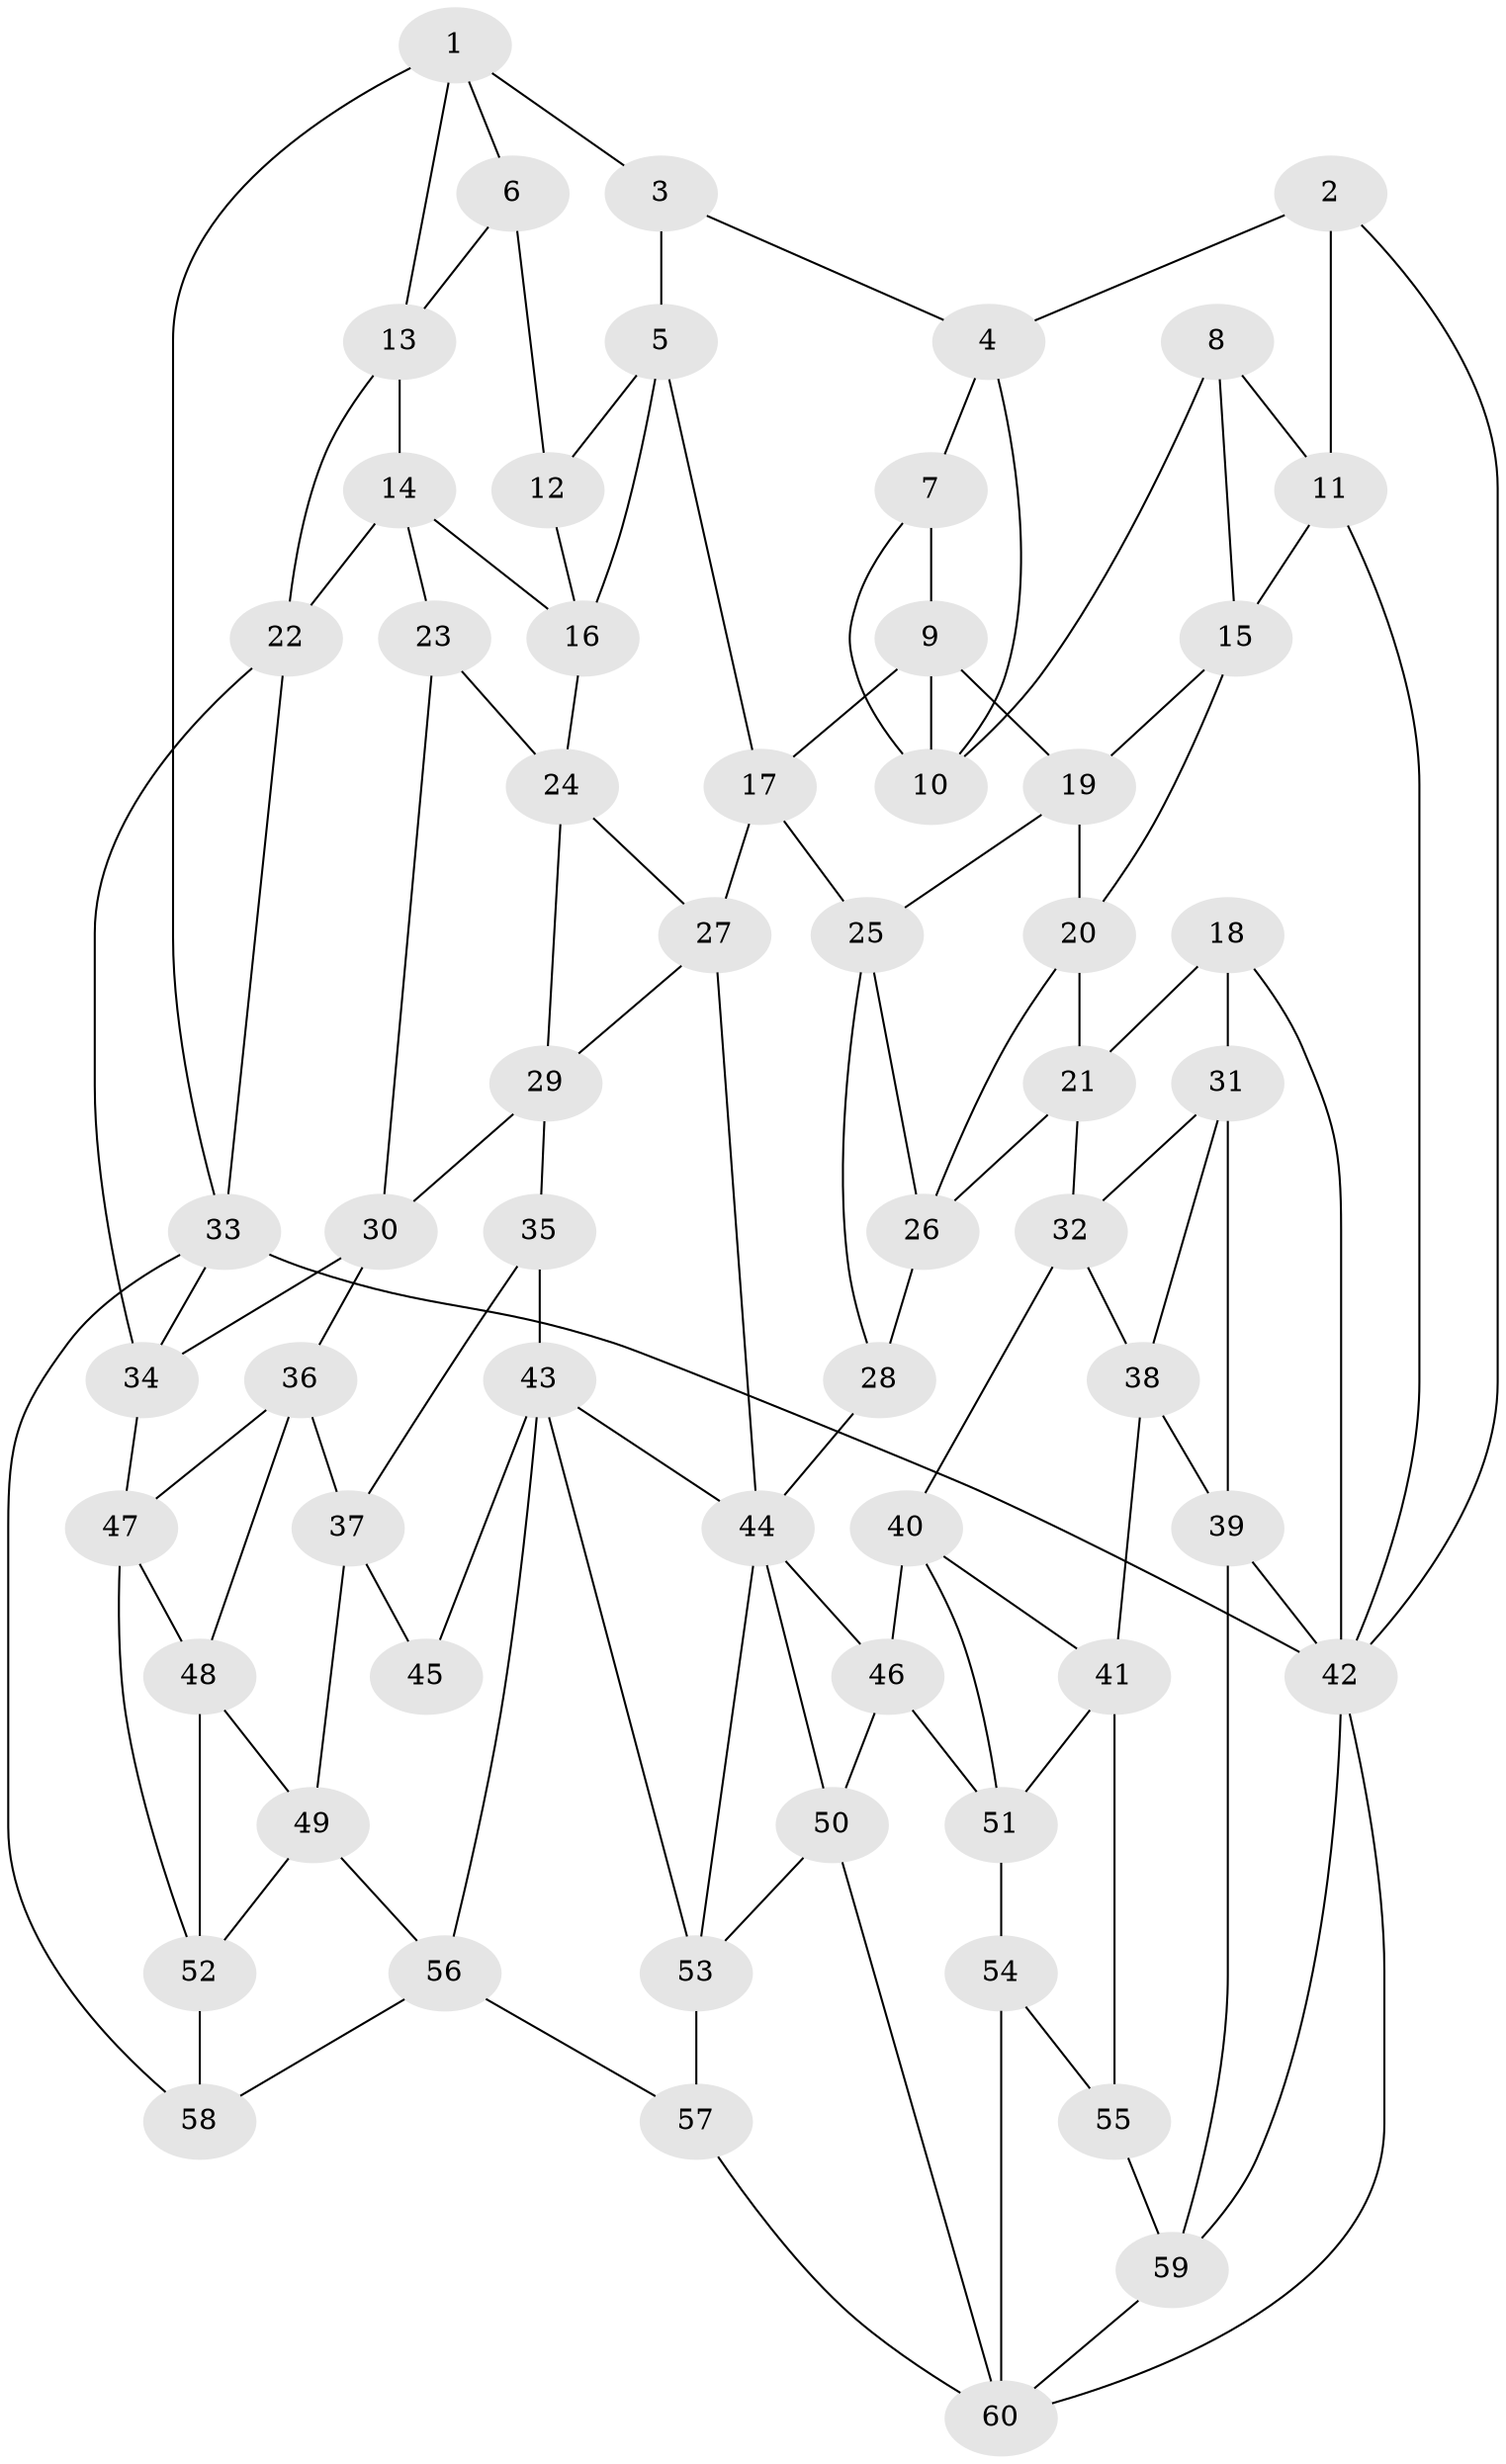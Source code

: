 // original degree distribution, {3: 0.016666666666666666, 4: 0.24166666666666667, 6: 0.225, 5: 0.5166666666666667}
// Generated by graph-tools (version 1.1) at 2025/51/03/09/25 03:51:10]
// undirected, 60 vertices, 116 edges
graph export_dot {
graph [start="1"]
  node [color=gray90,style=filled];
  1;
  2;
  3;
  4;
  5;
  6;
  7;
  8;
  9;
  10;
  11;
  12;
  13;
  14;
  15;
  16;
  17;
  18;
  19;
  20;
  21;
  22;
  23;
  24;
  25;
  26;
  27;
  28;
  29;
  30;
  31;
  32;
  33;
  34;
  35;
  36;
  37;
  38;
  39;
  40;
  41;
  42;
  43;
  44;
  45;
  46;
  47;
  48;
  49;
  50;
  51;
  52;
  53;
  54;
  55;
  56;
  57;
  58;
  59;
  60;
  1 -- 3 [weight=1.0];
  1 -- 6 [weight=1.0];
  1 -- 13 [weight=1.0];
  1 -- 33 [weight=1.0];
  2 -- 4 [weight=1.0];
  2 -- 11 [weight=1.0];
  2 -- 42 [weight=1.0];
  3 -- 4 [weight=1.0];
  3 -- 5 [weight=1.0];
  4 -- 7 [weight=1.0];
  4 -- 10 [weight=1.0];
  5 -- 12 [weight=1.0];
  5 -- 16 [weight=1.0];
  5 -- 17 [weight=1.0];
  6 -- 12 [weight=2.0];
  6 -- 13 [weight=1.0];
  7 -- 9 [weight=1.0];
  7 -- 10 [weight=1.0];
  8 -- 10 [weight=1.0];
  8 -- 11 [weight=1.0];
  8 -- 15 [weight=1.0];
  9 -- 10 [weight=1.0];
  9 -- 17 [weight=1.0];
  9 -- 19 [weight=1.0];
  11 -- 15 [weight=1.0];
  11 -- 42 [weight=1.0];
  12 -- 16 [weight=1.0];
  13 -- 14 [weight=1.0];
  13 -- 22 [weight=1.0];
  14 -- 16 [weight=1.0];
  14 -- 22 [weight=1.0];
  14 -- 23 [weight=1.0];
  15 -- 19 [weight=1.0];
  15 -- 20 [weight=1.0];
  16 -- 24 [weight=1.0];
  17 -- 25 [weight=1.0];
  17 -- 27 [weight=1.0];
  18 -- 21 [weight=1.0];
  18 -- 31 [weight=1.0];
  18 -- 42 [weight=1.0];
  19 -- 20 [weight=1.0];
  19 -- 25 [weight=1.0];
  20 -- 21 [weight=1.0];
  20 -- 26 [weight=1.0];
  21 -- 26 [weight=1.0];
  21 -- 32 [weight=1.0];
  22 -- 33 [weight=1.0];
  22 -- 34 [weight=1.0];
  23 -- 24 [weight=1.0];
  23 -- 30 [weight=1.0];
  24 -- 27 [weight=1.0];
  24 -- 29 [weight=1.0];
  25 -- 26 [weight=1.0];
  25 -- 28 [weight=1.0];
  26 -- 28 [weight=1.0];
  27 -- 29 [weight=1.0];
  27 -- 44 [weight=1.0];
  28 -- 44 [weight=1.0];
  29 -- 30 [weight=1.0];
  29 -- 35 [weight=1.0];
  30 -- 34 [weight=1.0];
  30 -- 36 [weight=1.0];
  31 -- 32 [weight=1.0];
  31 -- 38 [weight=1.0];
  31 -- 39 [weight=1.0];
  32 -- 38 [weight=1.0];
  32 -- 40 [weight=1.0];
  33 -- 34 [weight=1.0];
  33 -- 42 [weight=2.0];
  33 -- 58 [weight=1.0];
  34 -- 47 [weight=1.0];
  35 -- 37 [weight=1.0];
  35 -- 43 [weight=1.0];
  36 -- 37 [weight=1.0];
  36 -- 47 [weight=1.0];
  36 -- 48 [weight=1.0];
  37 -- 45 [weight=1.0];
  37 -- 49 [weight=1.0];
  38 -- 39 [weight=1.0];
  38 -- 41 [weight=1.0];
  39 -- 42 [weight=1.0];
  39 -- 59 [weight=1.0];
  40 -- 41 [weight=1.0];
  40 -- 46 [weight=1.0];
  40 -- 51 [weight=1.0];
  41 -- 51 [weight=1.0];
  41 -- 55 [weight=1.0];
  42 -- 59 [weight=1.0];
  42 -- 60 [weight=1.0];
  43 -- 44 [weight=1.0];
  43 -- 45 [weight=2.0];
  43 -- 53 [weight=1.0];
  43 -- 56 [weight=1.0];
  44 -- 46 [weight=1.0];
  44 -- 50 [weight=1.0];
  44 -- 53 [weight=1.0];
  46 -- 50 [weight=1.0];
  46 -- 51 [weight=1.0];
  47 -- 48 [weight=1.0];
  47 -- 52 [weight=1.0];
  48 -- 49 [weight=1.0];
  48 -- 52 [weight=1.0];
  49 -- 52 [weight=1.0];
  49 -- 56 [weight=1.0];
  50 -- 53 [weight=1.0];
  50 -- 60 [weight=1.0];
  51 -- 54 [weight=1.0];
  52 -- 58 [weight=1.0];
  53 -- 57 [weight=1.0];
  54 -- 55 [weight=1.0];
  54 -- 60 [weight=2.0];
  55 -- 59 [weight=1.0];
  56 -- 57 [weight=1.0];
  56 -- 58 [weight=1.0];
  57 -- 60 [weight=1.0];
  59 -- 60 [weight=1.0];
}
